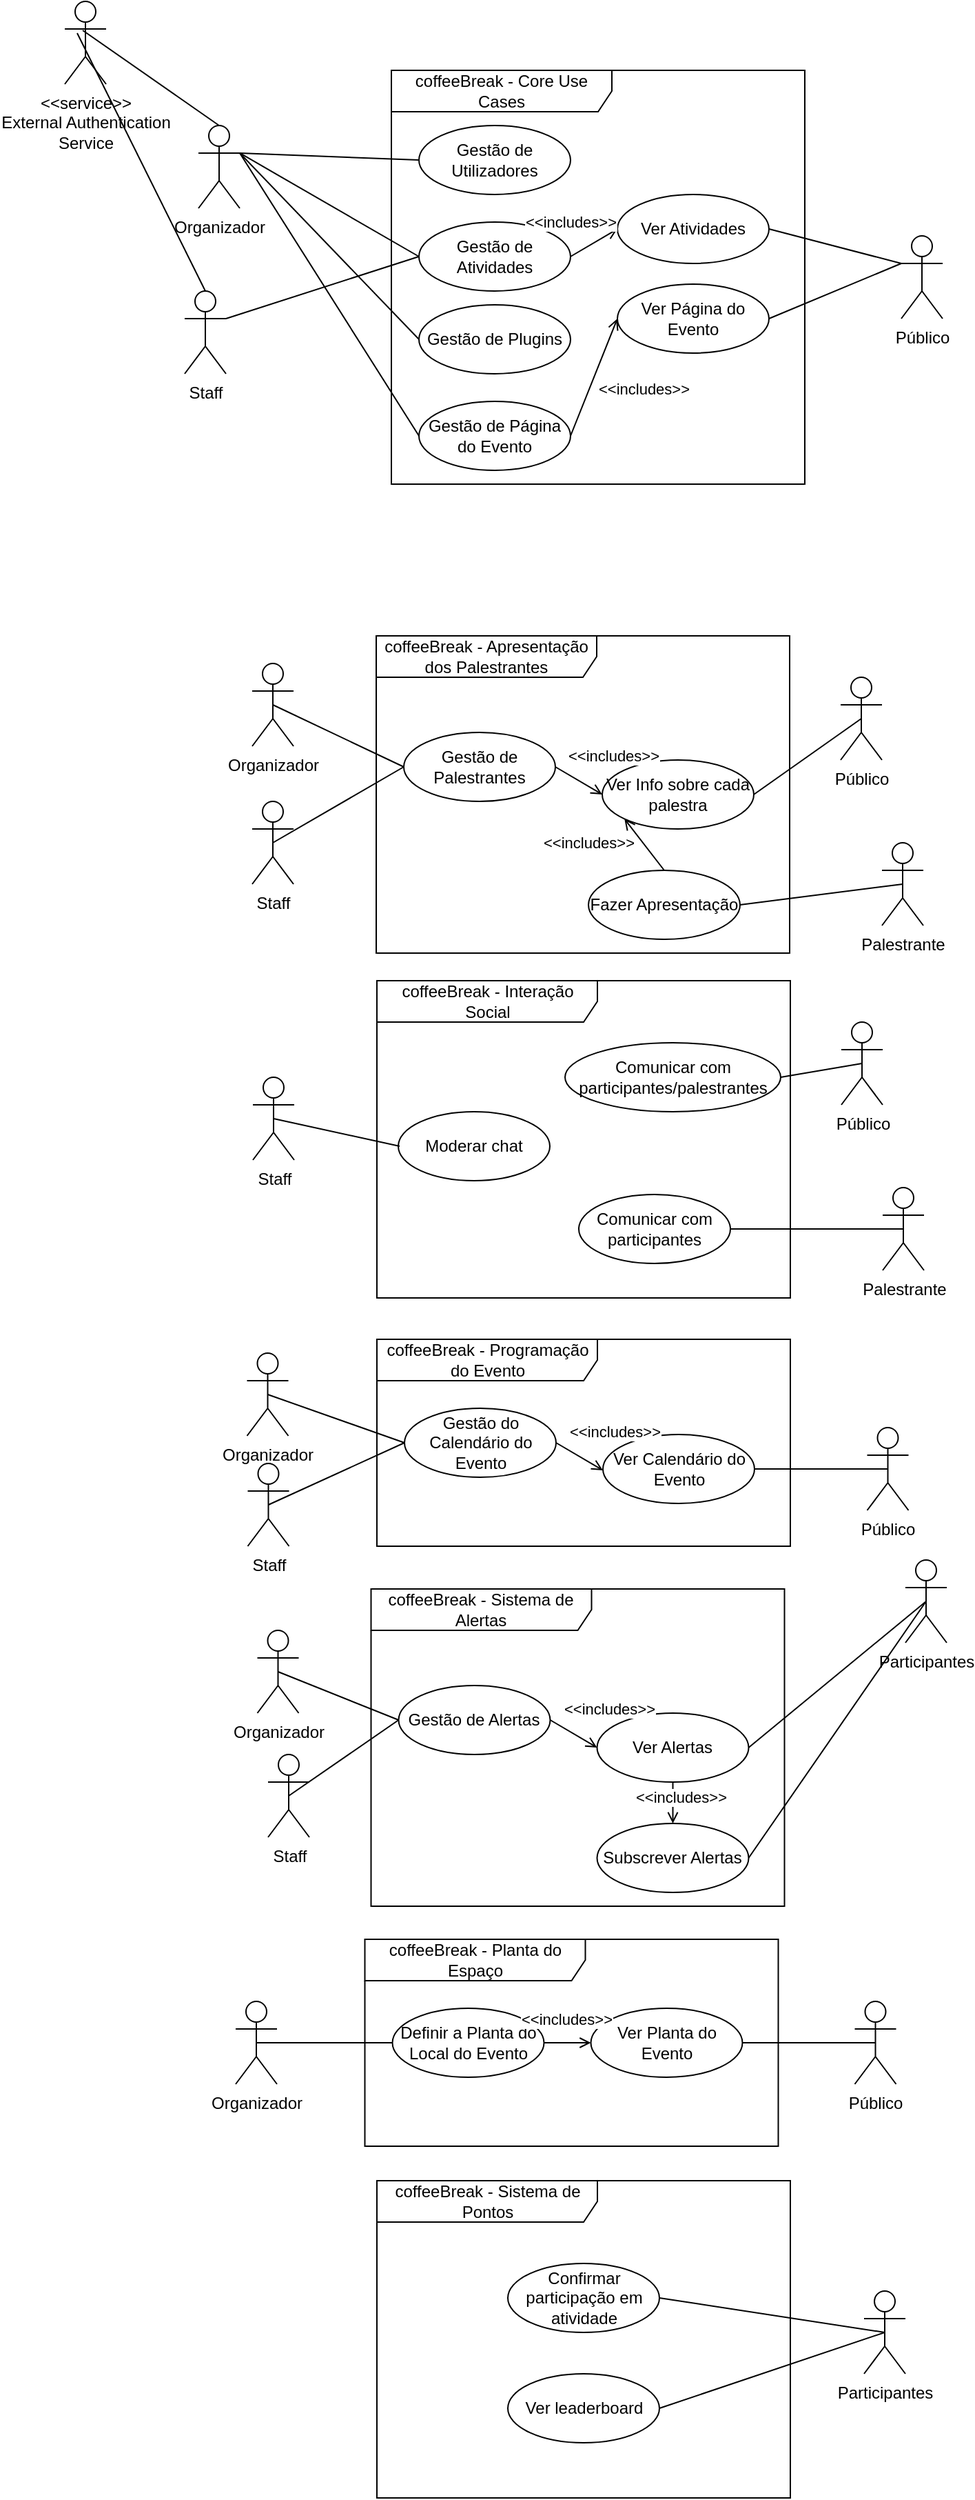 <mxfile version="26.0.14">
  <diagram name="Use Cases" id="p2EKxRobEqXZzoPl5qkg">
    <mxGraphModel dx="1426" dy="761" grid="1" gridSize="10" guides="1" tooltips="1" connect="1" arrows="1" fold="1" page="1" pageScale="1" pageWidth="827" pageHeight="1169" math="0" shadow="0">
      <root>
        <mxCell id="0" />
        <mxCell id="1" parent="0" />
        <mxCell id="ggnJtgibePCQ1vtAbxm--2" value="Organizador" style="shape=umlActor;verticalLabelPosition=bottom;verticalAlign=top;html=1;" parent="1" vertex="1">
          <mxGeometry x="207" y="100" width="30" height="60" as="geometry" />
        </mxCell>
        <mxCell id="VyXE9Kzk0IorjN7kaWU_-1" value="coffeeBreak - Core Use Cases" style="shape=umlFrame;whiteSpace=wrap;html=1;pointerEvents=0;recursiveResize=0;container=1;collapsible=0;width=160;" parent="1" vertex="1">
          <mxGeometry x="347" y="60" width="300" height="300" as="geometry" />
        </mxCell>
        <mxCell id="VyXE9Kzk0IorjN7kaWU_-4" value="Gestão de Utilizadores" style="ellipse;whiteSpace=wrap;html=1;" parent="VyXE9Kzk0IorjN7kaWU_-1" vertex="1">
          <mxGeometry x="20" y="40" width="110" height="50" as="geometry" />
        </mxCell>
        <mxCell id="VyXE9Kzk0IorjN7kaWU_-6" value="Gestão de Atividades" style="ellipse;whiteSpace=wrap;html=1;" parent="VyXE9Kzk0IorjN7kaWU_-1" vertex="1">
          <mxGeometry x="20" y="110" width="110" height="50" as="geometry" />
        </mxCell>
        <mxCell id="VyXE9Kzk0IorjN7kaWU_-7" value="Gestão de Plugins" style="ellipse;whiteSpace=wrap;html=1;" parent="VyXE9Kzk0IorjN7kaWU_-1" vertex="1">
          <mxGeometry x="20" y="170" width="110" height="50" as="geometry" />
        </mxCell>
        <mxCell id="VyXE9Kzk0IorjN7kaWU_-8" value="Gestão de Página do Evento" style="ellipse;whiteSpace=wrap;html=1;" parent="VyXE9Kzk0IorjN7kaWU_-1" vertex="1">
          <mxGeometry x="20" y="240" width="110" height="50" as="geometry" />
        </mxCell>
        <mxCell id="VyXE9Kzk0IorjN7kaWU_-20" value="Ver Atividades" style="ellipse;whiteSpace=wrap;html=1;" parent="VyXE9Kzk0IorjN7kaWU_-1" vertex="1">
          <mxGeometry x="164" y="90" width="110" height="50" as="geometry" />
        </mxCell>
        <mxCell id="VyXE9Kzk0IorjN7kaWU_-22" value="Ver Página do Evento" style="ellipse;whiteSpace=wrap;html=1;" parent="VyXE9Kzk0IorjN7kaWU_-1" vertex="1">
          <mxGeometry x="164" y="155" width="110" height="50" as="geometry" />
        </mxCell>
        <mxCell id="9vGkRg50vACIbZRYOMSk-7" value="" style="endArrow=open;html=1;rounded=0;exitX=1;exitY=0.5;exitDx=0;exitDy=0;entryX=0;entryY=0.5;entryDx=0;entryDy=0;endFill=0;" parent="VyXE9Kzk0IorjN7kaWU_-1" source="VyXE9Kzk0IorjN7kaWU_-6" target="VyXE9Kzk0IorjN7kaWU_-20" edge="1">
          <mxGeometry width="50" height="50" relative="1" as="geometry">
            <mxPoint x="123" y="140" as="sourcePoint" />
            <mxPoint x="173" y="90" as="targetPoint" />
          </mxGeometry>
        </mxCell>
        <mxCell id="9vGkRg50vACIbZRYOMSk-8" value="&amp;lt;&amp;lt;includes&amp;gt;&amp;gt;" style="edgeLabel;html=1;align=center;verticalAlign=middle;resizable=0;points=[];" parent="9vGkRg50vACIbZRYOMSk-7" vertex="1" connectable="0">
          <mxGeometry x="-0.113" relative="1" as="geometry">
            <mxPoint x="-15" y="-16" as="offset" />
          </mxGeometry>
        </mxCell>
        <mxCell id="9vGkRg50vACIbZRYOMSk-9" value="" style="endArrow=open;html=1;rounded=0;exitX=1;exitY=0.5;exitDx=0;exitDy=0;entryX=0;entryY=0.5;entryDx=0;entryDy=0;endFill=0;" parent="VyXE9Kzk0IorjN7kaWU_-1" source="VyXE9Kzk0IorjN7kaWU_-8" target="VyXE9Kzk0IorjN7kaWU_-22" edge="1">
          <mxGeometry width="50" height="50" relative="1" as="geometry">
            <mxPoint x="133" y="260" as="sourcePoint" />
            <mxPoint x="167" y="240" as="targetPoint" />
          </mxGeometry>
        </mxCell>
        <mxCell id="9vGkRg50vACIbZRYOMSk-10" value="&amp;lt;&amp;lt;includes&amp;gt;&amp;gt;" style="edgeLabel;html=1;align=center;verticalAlign=middle;resizable=0;points=[];" parent="9vGkRg50vACIbZRYOMSk-9" vertex="1" connectable="0">
          <mxGeometry x="-0.113" relative="1" as="geometry">
            <mxPoint x="38" y="3" as="offset" />
          </mxGeometry>
        </mxCell>
        <mxCell id="VyXE9Kzk0IorjN7kaWU_-26" value="Público" style="shape=umlActor;verticalLabelPosition=bottom;verticalAlign=top;html=1;" parent="1" vertex="1">
          <mxGeometry x="717" y="180" width="30" height="60" as="geometry" />
        </mxCell>
        <mxCell id="VyXE9Kzk0IorjN7kaWU_-30" value="" style="endArrow=none;html=1;rounded=0;exitX=1;exitY=0.333;exitDx=0;exitDy=0;exitPerimeter=0;entryX=0;entryY=0.5;entryDx=0;entryDy=0;" parent="1" source="ggnJtgibePCQ1vtAbxm--2" target="VyXE9Kzk0IorjN7kaWU_-4" edge="1">
          <mxGeometry width="50" height="50" relative="1" as="geometry">
            <mxPoint x="277" y="200" as="sourcePoint" />
            <mxPoint x="327" y="150" as="targetPoint" />
          </mxGeometry>
        </mxCell>
        <mxCell id="VyXE9Kzk0IorjN7kaWU_-31" value="" style="endArrow=none;html=1;rounded=0;exitX=1;exitY=0.333;exitDx=0;exitDy=0;exitPerimeter=0;entryX=0;entryY=0.5;entryDx=0;entryDy=0;" parent="1" source="ggnJtgibePCQ1vtAbxm--2" target="VyXE9Kzk0IorjN7kaWU_-6" edge="1">
          <mxGeometry width="50" height="50" relative="1" as="geometry">
            <mxPoint x="287" y="220" as="sourcePoint" />
            <mxPoint x="377" y="135" as="targetPoint" />
          </mxGeometry>
        </mxCell>
        <mxCell id="VyXE9Kzk0IorjN7kaWU_-32" value="" style="endArrow=none;html=1;rounded=0;exitX=1;exitY=0.333;exitDx=0;exitDy=0;exitPerimeter=0;entryX=0;entryY=0.5;entryDx=0;entryDy=0;" parent="1" source="ggnJtgibePCQ1vtAbxm--2" target="VyXE9Kzk0IorjN7kaWU_-8" edge="1">
          <mxGeometry width="50" height="50" relative="1" as="geometry">
            <mxPoint x="287" y="220" as="sourcePoint" />
            <mxPoint x="377" y="205" as="targetPoint" />
          </mxGeometry>
        </mxCell>
        <mxCell id="VyXE9Kzk0IorjN7kaWU_-33" value="" style="endArrow=none;html=1;rounded=0;exitX=1;exitY=0.333;exitDx=0;exitDy=0;exitPerimeter=0;entryX=0;entryY=0.5;entryDx=0;entryDy=0;" parent="1" source="ggnJtgibePCQ1vtAbxm--2" target="VyXE9Kzk0IorjN7kaWU_-7" edge="1">
          <mxGeometry width="50" height="50" relative="1" as="geometry">
            <mxPoint x="297" y="230" as="sourcePoint" />
            <mxPoint x="387" y="215" as="targetPoint" />
          </mxGeometry>
        </mxCell>
        <mxCell id="VyXE9Kzk0IorjN7kaWU_-37" value="" style="endArrow=none;html=1;rounded=0;exitX=1;exitY=0.5;exitDx=0;exitDy=0;entryX=0;entryY=0.333;entryDx=0;entryDy=0;entryPerimeter=0;" parent="1" source="VyXE9Kzk0IorjN7kaWU_-20" target="VyXE9Kzk0IorjN7kaWU_-26" edge="1">
          <mxGeometry width="50" height="50" relative="1" as="geometry">
            <mxPoint x="697" y="190" as="sourcePoint" />
            <mxPoint x="747" y="140" as="targetPoint" />
          </mxGeometry>
        </mxCell>
        <mxCell id="VyXE9Kzk0IorjN7kaWU_-38" value="" style="endArrow=none;html=1;rounded=0;exitX=1;exitY=0.5;exitDx=0;exitDy=0;entryX=0;entryY=0.333;entryDx=0;entryDy=0;entryPerimeter=0;" parent="1" source="VyXE9Kzk0IorjN7kaWU_-22" target="VyXE9Kzk0IorjN7kaWU_-26" edge="1">
          <mxGeometry width="50" height="50" relative="1" as="geometry">
            <mxPoint x="707" y="200" as="sourcePoint" />
            <mxPoint x="757" y="150" as="targetPoint" />
          </mxGeometry>
        </mxCell>
        <mxCell id="VyXE9Kzk0IorjN7kaWU_-39" value="&amp;lt;&amp;lt;service&amp;gt;&amp;gt;&lt;div&gt;External Authentication&lt;/div&gt;&lt;div&gt;Service&lt;/div&gt;" style="shape=umlActor;verticalLabelPosition=bottom;verticalAlign=top;html=1;" parent="1" vertex="1">
          <mxGeometry x="110" y="10" width="30" height="60" as="geometry" />
        </mxCell>
        <mxCell id="VyXE9Kzk0IorjN7kaWU_-41" value="" style="endArrow=none;html=1;rounded=0;exitX=0.433;exitY=0.35;exitDx=0;exitDy=0;exitPerimeter=0;entryX=0.5;entryY=0;entryDx=0;entryDy=0;entryPerimeter=0;" parent="1" source="VyXE9Kzk0IorjN7kaWU_-39" target="ggnJtgibePCQ1vtAbxm--2" edge="1">
          <mxGeometry width="50" height="50" relative="1" as="geometry">
            <mxPoint x="287" y="220" as="sourcePoint" />
            <mxPoint x="377" y="135" as="targetPoint" />
          </mxGeometry>
        </mxCell>
        <mxCell id="9vGkRg50vACIbZRYOMSk-1" value="Staff" style="shape=umlActor;verticalLabelPosition=bottom;verticalAlign=top;html=1;" parent="1" vertex="1">
          <mxGeometry x="197" y="220" width="30" height="60" as="geometry" />
        </mxCell>
        <mxCell id="9vGkRg50vACIbZRYOMSk-2" value="" style="endArrow=none;html=1;rounded=0;exitX=0.5;exitY=0;exitDx=0;exitDy=0;exitPerimeter=0;entryX=0.3;entryY=0.383;entryDx=0;entryDy=0;entryPerimeter=0;" parent="1" source="9vGkRg50vACIbZRYOMSk-1" target="VyXE9Kzk0IorjN7kaWU_-39" edge="1">
          <mxGeometry width="50" height="50" relative="1" as="geometry">
            <mxPoint x="237" y="200" as="sourcePoint" />
            <mxPoint x="287" y="150" as="targetPoint" />
          </mxGeometry>
        </mxCell>
        <mxCell id="9vGkRg50vACIbZRYOMSk-4" value="" style="endArrow=none;html=1;rounded=0;exitX=1;exitY=0.333;exitDx=0;exitDy=0;exitPerimeter=0;entryX=0;entryY=0.5;entryDx=0;entryDy=0;" parent="1" source="9vGkRg50vACIbZRYOMSk-1" target="VyXE9Kzk0IorjN7kaWU_-6" edge="1">
          <mxGeometry width="50" height="50" relative="1" as="geometry">
            <mxPoint x="227" y="250" as="sourcePoint" />
            <mxPoint x="277" y="200" as="targetPoint" />
          </mxGeometry>
        </mxCell>
        <mxCell id="Ud_ugtpfHghloITQ3JTs-12" value="coffeeBreak - Apresentação dos Palestrantes" style="shape=umlFrame;whiteSpace=wrap;html=1;pointerEvents=0;recursiveResize=0;container=1;collapsible=0;width=160;" parent="1" vertex="1">
          <mxGeometry x="336" y="470" width="300" height="230" as="geometry" />
        </mxCell>
        <mxCell id="Ud_ugtpfHghloITQ3JTs-13" value="Gestão de Palestrantes" style="ellipse;whiteSpace=wrap;html=1;" parent="Ud_ugtpfHghloITQ3JTs-12" vertex="1">
          <mxGeometry x="20" y="70" width="110" height="50" as="geometry" />
        </mxCell>
        <mxCell id="Ud_ugtpfHghloITQ3JTs-17" value="Ver Info sobre cada palestra" style="ellipse;whiteSpace=wrap;html=1;" parent="Ud_ugtpfHghloITQ3JTs-12" vertex="1">
          <mxGeometry x="164" y="90" width="110" height="50" as="geometry" />
        </mxCell>
        <mxCell id="Ud_ugtpfHghloITQ3JTs-19" value="" style="endArrow=open;html=1;rounded=0;entryX=0;entryY=0.5;entryDx=0;entryDy=0;endFill=0;exitX=1;exitY=0.5;exitDx=0;exitDy=0;" parent="Ud_ugtpfHghloITQ3JTs-12" source="Ud_ugtpfHghloITQ3JTs-13" target="Ud_ugtpfHghloITQ3JTs-17" edge="1">
          <mxGeometry width="50" height="50" relative="1" as="geometry">
            <mxPoint x="130" y="135" as="sourcePoint" />
            <mxPoint x="173" y="90" as="targetPoint" />
          </mxGeometry>
        </mxCell>
        <mxCell id="Ud_ugtpfHghloITQ3JTs-20" value="&amp;lt;&amp;lt;includes&amp;gt;&amp;gt;" style="edgeLabel;html=1;align=center;verticalAlign=middle;resizable=0;points=[];" parent="Ud_ugtpfHghloITQ3JTs-19" vertex="1" connectable="0">
          <mxGeometry x="-0.113" relative="1" as="geometry">
            <mxPoint x="27" y="-17" as="offset" />
          </mxGeometry>
        </mxCell>
        <mxCell id="Ud_ugtpfHghloITQ3JTs-34" value="Fazer Apresentação" style="ellipse;whiteSpace=wrap;html=1;" parent="Ud_ugtpfHghloITQ3JTs-12" vertex="1">
          <mxGeometry x="154" y="170" width="110" height="50" as="geometry" />
        </mxCell>
        <mxCell id="Ud_ugtpfHghloITQ3JTs-39" value="" style="endArrow=open;html=1;rounded=0;entryX=0;entryY=1;entryDx=0;entryDy=0;endFill=0;exitX=0.5;exitY=0;exitDx=0;exitDy=0;" parent="Ud_ugtpfHghloITQ3JTs-12" source="Ud_ugtpfHghloITQ3JTs-34" target="Ud_ugtpfHghloITQ3JTs-17" edge="1">
          <mxGeometry width="50" height="50" relative="1" as="geometry">
            <mxPoint x="140" y="105" as="sourcePoint" />
            <mxPoint x="174" y="125" as="targetPoint" />
          </mxGeometry>
        </mxCell>
        <mxCell id="Ud_ugtpfHghloITQ3JTs-41" value="&amp;lt;&amp;lt;includes&amp;gt;&amp;gt;" style="edgeLabel;html=1;align=center;verticalAlign=middle;resizable=0;points=[];" parent="Ud_ugtpfHghloITQ3JTs-12" vertex="1" connectable="0">
          <mxGeometry x="153.996" y="150.002" as="geometry" />
        </mxCell>
        <mxCell id="Ud_ugtpfHghloITQ3JTs-23" value="Organizador" style="shape=umlActor;verticalLabelPosition=bottom;verticalAlign=top;html=1;" parent="1" vertex="1">
          <mxGeometry x="246" y="490" width="30" height="60" as="geometry" />
        </mxCell>
        <mxCell id="Ud_ugtpfHghloITQ3JTs-24" value="Staff" style="shape=umlActor;verticalLabelPosition=bottom;verticalAlign=top;html=1;" parent="1" vertex="1">
          <mxGeometry x="246" y="590" width="30" height="60" as="geometry" />
        </mxCell>
        <mxCell id="Ud_ugtpfHghloITQ3JTs-29" value="" style="endArrow=none;html=1;rounded=0;exitX=0.5;exitY=0.5;exitDx=0;exitDy=0;exitPerimeter=0;entryX=0;entryY=0.5;entryDx=0;entryDy=0;" parent="1" source="Ud_ugtpfHghloITQ3JTs-24" target="Ud_ugtpfHghloITQ3JTs-13" edge="1">
          <mxGeometry width="50" height="50" relative="1" as="geometry">
            <mxPoint x="536" y="470" as="sourcePoint" />
            <mxPoint x="586" y="420" as="targetPoint" />
          </mxGeometry>
        </mxCell>
        <mxCell id="Ud_ugtpfHghloITQ3JTs-30" value="" style="endArrow=none;html=1;rounded=0;exitX=0.5;exitY=0.5;exitDx=0;exitDy=0;exitPerimeter=0;entryX=0;entryY=0.5;entryDx=0;entryDy=0;" parent="1" source="Ud_ugtpfHghloITQ3JTs-23" target="Ud_ugtpfHghloITQ3JTs-13" edge="1">
          <mxGeometry width="50" height="50" relative="1" as="geometry">
            <mxPoint x="271" y="630" as="sourcePoint" />
            <mxPoint x="366" y="575" as="targetPoint" />
          </mxGeometry>
        </mxCell>
        <mxCell id="Ud_ugtpfHghloITQ3JTs-32" value="Público" style="shape=umlActor;verticalLabelPosition=bottom;verticalAlign=top;html=1;" parent="1" vertex="1">
          <mxGeometry x="673" y="500" width="30" height="60" as="geometry" />
        </mxCell>
        <mxCell id="Ud_ugtpfHghloITQ3JTs-33" value="" style="endArrow=none;html=1;rounded=0;exitX=1;exitY=0.5;exitDx=0;exitDy=0;entryX=0.5;entryY=0.5;entryDx=0;entryDy=0;entryPerimeter=0;" parent="1" source="Ud_ugtpfHghloITQ3JTs-17" target="Ud_ugtpfHghloITQ3JTs-32" edge="1">
          <mxGeometry width="50" height="50" relative="1" as="geometry">
            <mxPoint x="271" y="630" as="sourcePoint" />
            <mxPoint x="366" y="575" as="targetPoint" />
          </mxGeometry>
        </mxCell>
        <mxCell id="Ud_ugtpfHghloITQ3JTs-35" value="Palestrante" style="shape=umlActor;verticalLabelPosition=bottom;verticalAlign=top;html=1;" parent="1" vertex="1">
          <mxGeometry x="703" y="620" width="30" height="60" as="geometry" />
        </mxCell>
        <mxCell id="Ud_ugtpfHghloITQ3JTs-38" value="" style="endArrow=none;html=1;rounded=0;exitX=1;exitY=0.5;exitDx=0;exitDy=0;entryX=0.5;entryY=0.5;entryDx=0;entryDy=0;entryPerimeter=0;" parent="1" source="Ud_ugtpfHghloITQ3JTs-34" target="Ud_ugtpfHghloITQ3JTs-35" edge="1">
          <mxGeometry width="50" height="50" relative="1" as="geometry">
            <mxPoint x="620" y="595" as="sourcePoint" />
            <mxPoint x="698" y="540" as="targetPoint" />
          </mxGeometry>
        </mxCell>
        <mxCell id="Ud_ugtpfHghloITQ3JTs-44" value="coffeeBreak - Interação Social" style="shape=umlFrame;whiteSpace=wrap;html=1;pointerEvents=0;recursiveResize=0;container=1;collapsible=0;width=160;" vertex="1" parent="1">
          <mxGeometry x="336.5" y="720" width="300" height="230" as="geometry" />
        </mxCell>
        <mxCell id="Ud_ugtpfHghloITQ3JTs-46" value="Comunicar com participantes/palestrantes" style="ellipse;whiteSpace=wrap;html=1;" vertex="1" parent="Ud_ugtpfHghloITQ3JTs-44">
          <mxGeometry x="136.5" y="45" width="156.5" height="50" as="geometry" />
        </mxCell>
        <mxCell id="Ud_ugtpfHghloITQ3JTs-60" value="Comunicar com participantes" style="ellipse;whiteSpace=wrap;html=1;" vertex="1" parent="Ud_ugtpfHghloITQ3JTs-44">
          <mxGeometry x="146.5" y="155" width="110" height="50" as="geometry" />
        </mxCell>
        <mxCell id="Ud_ugtpfHghloITQ3JTs-62" value="Moderar chat" style="ellipse;whiteSpace=wrap;html=1;" vertex="1" parent="Ud_ugtpfHghloITQ3JTs-44">
          <mxGeometry x="15.5" y="95" width="110" height="50" as="geometry" />
        </mxCell>
        <mxCell id="AX2R5WGuGeDA1l5njT-w-17" value="coffeeBreak - Sistema de Alertas" style="shape=umlFrame;whiteSpace=wrap;html=1;pointerEvents=0;recursiveResize=0;container=1;collapsible=0;width=160;" vertex="1" parent="1">
          <mxGeometry x="332.25" y="1161" width="300" height="230" as="geometry" />
        </mxCell>
        <mxCell id="AX2R5WGuGeDA1l5njT-w-18" value="Gestão de Alertas" style="ellipse;whiteSpace=wrap;html=1;" vertex="1" parent="AX2R5WGuGeDA1l5njT-w-17">
          <mxGeometry x="20" y="70" width="110" height="50" as="geometry" />
        </mxCell>
        <mxCell id="AX2R5WGuGeDA1l5njT-w-35" style="edgeStyle=orthogonalEdgeStyle;rounded=0;orthogonalLoop=1;jettySize=auto;html=1;exitX=0.5;exitY=1;exitDx=0;exitDy=0;entryX=0.5;entryY=0;entryDx=0;entryDy=0;endArrow=open;endFill=0;" edge="1" parent="AX2R5WGuGeDA1l5njT-w-17" source="AX2R5WGuGeDA1l5njT-w-19" target="AX2R5WGuGeDA1l5njT-w-33">
          <mxGeometry relative="1" as="geometry">
            <mxPoint x="219.25" y="270" as="sourcePoint" />
          </mxGeometry>
        </mxCell>
        <mxCell id="AX2R5WGuGeDA1l5njT-w-36" value="&amp;lt;&amp;lt;includes&amp;gt;&amp;gt;" style="edgeLabel;html=1;align=center;verticalAlign=middle;resizable=0;points=[];" vertex="1" connectable="0" parent="AX2R5WGuGeDA1l5njT-w-35">
          <mxGeometry x="-0.3" y="5" relative="1" as="geometry">
            <mxPoint as="offset" />
          </mxGeometry>
        </mxCell>
        <mxCell id="AX2R5WGuGeDA1l5njT-w-19" value="Ver Alertas" style="ellipse;whiteSpace=wrap;html=1;" vertex="1" parent="AX2R5WGuGeDA1l5njT-w-17">
          <mxGeometry x="164" y="90" width="110" height="50" as="geometry" />
        </mxCell>
        <mxCell id="AX2R5WGuGeDA1l5njT-w-20" value="" style="endArrow=open;html=1;rounded=0;entryX=0;entryY=0.5;entryDx=0;entryDy=0;endFill=0;exitX=1;exitY=0.5;exitDx=0;exitDy=0;" edge="1" parent="AX2R5WGuGeDA1l5njT-w-17" source="AX2R5WGuGeDA1l5njT-w-18" target="AX2R5WGuGeDA1l5njT-w-19">
          <mxGeometry width="50" height="50" relative="1" as="geometry">
            <mxPoint x="130" y="135" as="sourcePoint" />
            <mxPoint x="173" y="90" as="targetPoint" />
          </mxGeometry>
        </mxCell>
        <mxCell id="AX2R5WGuGeDA1l5njT-w-21" value="&amp;lt;&amp;lt;includes&amp;gt;&amp;gt;" style="edgeLabel;html=1;align=center;verticalAlign=middle;resizable=0;points=[];" vertex="1" connectable="0" parent="AX2R5WGuGeDA1l5njT-w-20">
          <mxGeometry x="-0.113" relative="1" as="geometry">
            <mxPoint x="27" y="-17" as="offset" />
          </mxGeometry>
        </mxCell>
        <mxCell id="AX2R5WGuGeDA1l5njT-w-33" value="Subscrever Alertas" style="ellipse;whiteSpace=wrap;html=1;" vertex="1" parent="AX2R5WGuGeDA1l5njT-w-17">
          <mxGeometry x="164" y="170" width="110" height="50" as="geometry" />
        </mxCell>
        <mxCell id="Ud_ugtpfHghloITQ3JTs-53" value="Staff" style="shape=umlActor;verticalLabelPosition=bottom;verticalAlign=top;html=1;" vertex="1" parent="1">
          <mxGeometry x="246.5" y="790" width="30" height="60" as="geometry" />
        </mxCell>
        <mxCell id="AX2R5WGuGeDA1l5njT-w-25" value="Organizador" style="shape=umlActor;verticalLabelPosition=bottom;verticalAlign=top;html=1;" vertex="1" parent="1">
          <mxGeometry x="249.75" y="1191" width="30" height="60" as="geometry" />
        </mxCell>
        <mxCell id="Ud_ugtpfHghloITQ3JTs-56" value="Público" style="shape=umlActor;verticalLabelPosition=bottom;verticalAlign=top;html=1;" vertex="1" parent="1">
          <mxGeometry x="673.5" y="750" width="30" height="60" as="geometry" />
        </mxCell>
        <mxCell id="AX2R5WGuGeDA1l5njT-w-26" value="Staff" style="shape=umlActor;verticalLabelPosition=bottom;verticalAlign=top;html=1;" vertex="1" parent="1">
          <mxGeometry x="257.5" y="1281" width="30" height="60" as="geometry" />
        </mxCell>
        <mxCell id="Ud_ugtpfHghloITQ3JTs-57" value="" style="endArrow=none;html=1;rounded=0;exitX=1;exitY=0.5;exitDx=0;exitDy=0;entryX=0.5;entryY=0.5;entryDx=0;entryDy=0;entryPerimeter=0;" edge="1" parent="1" source="Ud_ugtpfHghloITQ3JTs-46" target="Ud_ugtpfHghloITQ3JTs-56">
          <mxGeometry width="50" height="50" relative="1" as="geometry">
            <mxPoint x="271.5" y="880" as="sourcePoint" />
            <mxPoint x="366.5" y="825" as="targetPoint" />
          </mxGeometry>
        </mxCell>
        <mxCell id="AX2R5WGuGeDA1l5njT-w-27" value="" style="endArrow=none;html=1;rounded=0;exitX=0.5;exitY=0.5;exitDx=0;exitDy=0;exitPerimeter=0;entryX=0;entryY=0.5;entryDx=0;entryDy=0;" edge="1" parent="1" source="AX2R5WGuGeDA1l5njT-w-26" target="AX2R5WGuGeDA1l5njT-w-18">
          <mxGeometry width="50" height="50" relative="1" as="geometry">
            <mxPoint x="532.5" y="541" as="sourcePoint" />
            <mxPoint x="582.5" y="491" as="targetPoint" />
          </mxGeometry>
        </mxCell>
        <mxCell id="Ud_ugtpfHghloITQ3JTs-58" value="Palestrante" style="shape=umlActor;verticalLabelPosition=bottom;verticalAlign=top;html=1;" vertex="1" parent="1">
          <mxGeometry x="703.5" y="870" width="30" height="60" as="geometry" />
        </mxCell>
        <mxCell id="AX2R5WGuGeDA1l5njT-w-28" value="" style="endArrow=none;html=1;rounded=0;exitX=0.5;exitY=0.5;exitDx=0;exitDy=0;exitPerimeter=0;entryX=0;entryY=0.5;entryDx=0;entryDy=0;" edge="1" parent="1" source="AX2R5WGuGeDA1l5njT-w-25" target="AX2R5WGuGeDA1l5njT-w-18">
          <mxGeometry width="50" height="50" relative="1" as="geometry">
            <mxPoint x="267.5" y="701" as="sourcePoint" />
            <mxPoint x="362.5" y="646" as="targetPoint" />
          </mxGeometry>
        </mxCell>
        <mxCell id="Ud_ugtpfHghloITQ3JTs-61" value="" style="endArrow=none;html=1;rounded=0;exitX=1;exitY=0.5;exitDx=0;exitDy=0;entryX=0.5;entryY=0.5;entryDx=0;entryDy=0;entryPerimeter=0;" edge="1" parent="1" source="Ud_ugtpfHghloITQ3JTs-60" target="Ud_ugtpfHghloITQ3JTs-58">
          <mxGeometry width="50" height="50" relative="1" as="geometry">
            <mxPoint x="603" y="800" as="sourcePoint" />
            <mxPoint x="699" y="790" as="targetPoint" />
          </mxGeometry>
        </mxCell>
        <mxCell id="AX2R5WGuGeDA1l5njT-w-29" value="Participantes" style="shape=umlActor;verticalLabelPosition=bottom;verticalAlign=top;html=1;" vertex="1" parent="1">
          <mxGeometry x="720" y="1140" width="30" height="60" as="geometry" />
        </mxCell>
        <mxCell id="Ud_ugtpfHghloITQ3JTs-63" value="" style="endArrow=none;html=1;rounded=0;exitX=0.5;exitY=0.5;exitDx=0;exitDy=0;exitPerimeter=0;" edge="1" parent="1" source="Ud_ugtpfHghloITQ3JTs-53">
          <mxGeometry width="50" height="50" relative="1" as="geometry">
            <mxPoint x="603" y="910" as="sourcePoint" />
            <mxPoint x="353" y="840" as="targetPoint" />
          </mxGeometry>
        </mxCell>
        <mxCell id="AX2R5WGuGeDA1l5njT-w-30" value="" style="endArrow=none;html=1;rounded=0;exitX=1;exitY=0.5;exitDx=0;exitDy=0;entryX=0.5;entryY=0.5;entryDx=0;entryDy=0;entryPerimeter=0;" edge="1" parent="1" source="AX2R5WGuGeDA1l5njT-w-19" target="AX2R5WGuGeDA1l5njT-w-29">
          <mxGeometry width="50" height="50" relative="1" as="geometry">
            <mxPoint x="267.5" y="701" as="sourcePoint" />
            <mxPoint x="362.5" y="646" as="targetPoint" />
          </mxGeometry>
        </mxCell>
        <mxCell id="AX2R5WGuGeDA1l5njT-w-34" value="" style="endArrow=none;html=1;rounded=0;entryX=0.5;entryY=0.5;entryDx=0;entryDy=0;entryPerimeter=0;exitX=1;exitY=0.5;exitDx=0;exitDy=0;" edge="1" parent="1" source="AX2R5WGuGeDA1l5njT-w-33" target="AX2R5WGuGeDA1l5njT-w-29">
          <mxGeometry width="50" height="50" relative="1" as="geometry">
            <mxPoint x="629" y="821" as="sourcePoint" />
            <mxPoint x="679" y="771" as="targetPoint" />
          </mxGeometry>
        </mxCell>
        <mxCell id="Ud_ugtpfHghloITQ3JTs-66" value="coffeeBreak - Sistema de Pontos" style="shape=umlFrame;whiteSpace=wrap;html=1;pointerEvents=0;recursiveResize=0;container=1;collapsible=0;width=160;" vertex="1" parent="1">
          <mxGeometry x="336.5" y="1590" width="300" height="230" as="geometry" />
        </mxCell>
        <mxCell id="Ud_ugtpfHghloITQ3JTs-81" value="Confirmar participação em atividade" style="ellipse;whiteSpace=wrap;html=1;" vertex="1" parent="Ud_ugtpfHghloITQ3JTs-66">
          <mxGeometry x="95" y="60" width="110" height="50" as="geometry" />
        </mxCell>
        <mxCell id="Ud_ugtpfHghloITQ3JTs-82" value="Ver leaderboard" style="ellipse;whiteSpace=wrap;html=1;" vertex="1" parent="Ud_ugtpfHghloITQ3JTs-66">
          <mxGeometry x="95" y="140" width="110" height="50" as="geometry" />
        </mxCell>
        <mxCell id="AX2R5WGuGeDA1l5njT-w-37" value="coffeeBreak - Programação do Evento" style="shape=umlFrame;whiteSpace=wrap;html=1;pointerEvents=0;recursiveResize=0;container=1;collapsible=0;width=160;" vertex="1" parent="1">
          <mxGeometry x="336.5" y="980" width="300" height="150" as="geometry" />
        </mxCell>
        <mxCell id="AX2R5WGuGeDA1l5njT-w-38" value="Gestão do Calendário do Evento" style="ellipse;whiteSpace=wrap;html=1;" vertex="1" parent="AX2R5WGuGeDA1l5njT-w-37">
          <mxGeometry x="20" y="50" width="110" height="50" as="geometry" />
        </mxCell>
        <mxCell id="AX2R5WGuGeDA1l5njT-w-41" value="Ver Calendário do Evento" style="ellipse;whiteSpace=wrap;html=1;" vertex="1" parent="AX2R5WGuGeDA1l5njT-w-37">
          <mxGeometry x="164" y="69" width="110" height="50" as="geometry" />
        </mxCell>
        <mxCell id="AX2R5WGuGeDA1l5njT-w-42" value="" style="endArrow=open;html=1;rounded=0;entryX=0;entryY=0.5;entryDx=0;entryDy=0;endFill=0;exitX=1;exitY=0.5;exitDx=0;exitDy=0;" edge="1" parent="AX2R5WGuGeDA1l5njT-w-37" source="AX2R5WGuGeDA1l5njT-w-38">
          <mxGeometry width="50" height="50" relative="1" as="geometry">
            <mxPoint x="130" y="115" as="sourcePoint" />
            <mxPoint x="164" y="95" as="targetPoint" />
          </mxGeometry>
        </mxCell>
        <mxCell id="AX2R5WGuGeDA1l5njT-w-43" value="&amp;lt;&amp;lt;includes&amp;gt;&amp;gt;" style="edgeLabel;html=1;align=center;verticalAlign=middle;resizable=0;points=[];" vertex="1" connectable="0" parent="AX2R5WGuGeDA1l5njT-w-42">
          <mxGeometry x="-0.113" relative="1" as="geometry">
            <mxPoint x="27" y="-17" as="offset" />
          </mxGeometry>
        </mxCell>
        <mxCell id="Ud_ugtpfHghloITQ3JTs-78" value="Participantes" style="shape=umlActor;verticalLabelPosition=bottom;verticalAlign=top;html=1;" vertex="1" parent="1">
          <mxGeometry x="690" y="1670" width="30" height="60" as="geometry" />
        </mxCell>
        <mxCell id="AX2R5WGuGeDA1l5njT-w-45" value="Organizador" style="shape=umlActor;verticalLabelPosition=bottom;verticalAlign=top;html=1;" vertex="1" parent="1">
          <mxGeometry x="242.25" y="990" width="30" height="60" as="geometry" />
        </mxCell>
        <mxCell id="Ud_ugtpfHghloITQ3JTs-83" value="" style="endArrow=none;html=1;rounded=0;exitX=1;exitY=0.5;exitDx=0;exitDy=0;entryX=0.5;entryY=0.5;entryDx=0;entryDy=0;entryPerimeter=0;" edge="1" parent="1" source="Ud_ugtpfHghloITQ3JTs-81" target="Ud_ugtpfHghloITQ3JTs-78">
          <mxGeometry width="50" height="50" relative="1" as="geometry">
            <mxPoint x="627" y="1155" as="sourcePoint" />
            <mxPoint x="745" y="1180" as="targetPoint" />
          </mxGeometry>
        </mxCell>
        <mxCell id="AX2R5WGuGeDA1l5njT-w-46" value="Staff" style="shape=umlActor;verticalLabelPosition=bottom;verticalAlign=top;html=1;" vertex="1" parent="1">
          <mxGeometry x="242.75" y="1070" width="30" height="60" as="geometry" />
        </mxCell>
        <mxCell id="Ud_ugtpfHghloITQ3JTs-84" value="" style="endArrow=none;html=1;rounded=0;entryX=0.5;entryY=0.5;entryDx=0;entryDy=0;entryPerimeter=0;exitX=1;exitY=0.5;exitDx=0;exitDy=0;" edge="1" parent="1" source="Ud_ugtpfHghloITQ3JTs-82" target="Ud_ugtpfHghloITQ3JTs-78">
          <mxGeometry width="50" height="50" relative="1" as="geometry">
            <mxPoint x="559" y="1395" as="sourcePoint" />
            <mxPoint x="728" y="1410" as="targetPoint" />
          </mxGeometry>
        </mxCell>
        <mxCell id="AX2R5WGuGeDA1l5njT-w-47" value="" style="endArrow=none;html=1;rounded=0;exitX=0.5;exitY=0.5;exitDx=0;exitDy=0;exitPerimeter=0;entryX=0;entryY=0.5;entryDx=0;entryDy=0;" edge="1" parent="1" source="AX2R5WGuGeDA1l5njT-w-46" target="AX2R5WGuGeDA1l5njT-w-38">
          <mxGeometry width="50" height="50" relative="1" as="geometry">
            <mxPoint x="536.5" y="980" as="sourcePoint" />
            <mxPoint x="586.5" y="930" as="targetPoint" />
          </mxGeometry>
        </mxCell>
        <mxCell id="AX2R5WGuGeDA1l5njT-w-48" value="" style="endArrow=none;html=1;rounded=0;exitX=0.5;exitY=0.5;exitDx=0;exitDy=0;exitPerimeter=0;entryX=0;entryY=0.5;entryDx=0;entryDy=0;" edge="1" parent="1" source="AX2R5WGuGeDA1l5njT-w-45" target="AX2R5WGuGeDA1l5njT-w-38">
          <mxGeometry width="50" height="50" relative="1" as="geometry">
            <mxPoint x="271.5" y="1140" as="sourcePoint" />
            <mxPoint x="366.5" y="1085" as="targetPoint" />
          </mxGeometry>
        </mxCell>
        <mxCell id="AX2R5WGuGeDA1l5njT-w-49" value="Público" style="shape=umlActor;verticalLabelPosition=bottom;verticalAlign=top;html=1;" vertex="1" parent="1">
          <mxGeometry x="692.25" y="1044" width="30" height="60" as="geometry" />
        </mxCell>
        <mxCell id="AX2R5WGuGeDA1l5njT-w-50" value="" style="endArrow=none;html=1;rounded=0;exitX=1;exitY=0.5;exitDx=0;exitDy=0;entryX=0.5;entryY=0.5;entryDx=0;entryDy=0;entryPerimeter=0;" edge="1" parent="1" source="AX2R5WGuGeDA1l5njT-w-41" target="AX2R5WGuGeDA1l5njT-w-49">
          <mxGeometry width="50" height="50" relative="1" as="geometry">
            <mxPoint x="271.5" y="1140" as="sourcePoint" />
            <mxPoint x="366.5" y="1085" as="targetPoint" />
          </mxGeometry>
        </mxCell>
        <mxCell id="AX2R5WGuGeDA1l5njT-w-54" value="coffeeBreak - Planta do Espaço" style="shape=umlFrame;whiteSpace=wrap;html=1;pointerEvents=0;recursiveResize=0;container=1;collapsible=0;width=160;" vertex="1" parent="1">
          <mxGeometry x="327.75" y="1415" width="300" height="150" as="geometry" />
        </mxCell>
        <mxCell id="AX2R5WGuGeDA1l5njT-w-55" value="Definir a Planta do Local do Evento" style="ellipse;whiteSpace=wrap;html=1;" vertex="1" parent="AX2R5WGuGeDA1l5njT-w-54">
          <mxGeometry x="20" y="50" width="110" height="50" as="geometry" />
        </mxCell>
        <mxCell id="AX2R5WGuGeDA1l5njT-w-56" value="Ver Planta do Evento" style="ellipse;whiteSpace=wrap;html=1;" vertex="1" parent="AX2R5WGuGeDA1l5njT-w-54">
          <mxGeometry x="164" y="50" width="110" height="50" as="geometry" />
        </mxCell>
        <mxCell id="AX2R5WGuGeDA1l5njT-w-57" value="" style="endArrow=open;html=1;rounded=0;entryX=0;entryY=0.5;entryDx=0;entryDy=0;endFill=0;exitX=1;exitY=0.5;exitDx=0;exitDy=0;" edge="1" parent="AX2R5WGuGeDA1l5njT-w-54" source="AX2R5WGuGeDA1l5njT-w-55" target="AX2R5WGuGeDA1l5njT-w-56">
          <mxGeometry width="50" height="50" relative="1" as="geometry">
            <mxPoint x="130" y="115" as="sourcePoint" />
            <mxPoint x="164" y="95" as="targetPoint" />
          </mxGeometry>
        </mxCell>
        <mxCell id="AX2R5WGuGeDA1l5njT-w-58" value="&amp;lt;&amp;lt;includes&amp;gt;&amp;gt;" style="edgeLabel;html=1;align=center;verticalAlign=middle;resizable=0;points=[];" vertex="1" connectable="0" parent="AX2R5WGuGeDA1l5njT-w-57">
          <mxGeometry x="-0.113" relative="1" as="geometry">
            <mxPoint x="1" y="-17" as="offset" />
          </mxGeometry>
        </mxCell>
        <mxCell id="AX2R5WGuGeDA1l5njT-w-59" value="Organizador" style="shape=umlActor;verticalLabelPosition=bottom;verticalAlign=top;html=1;" vertex="1" parent="1">
          <mxGeometry x="234" y="1460" width="30" height="60" as="geometry" />
        </mxCell>
        <mxCell id="AX2R5WGuGeDA1l5njT-w-62" value="" style="endArrow=none;html=1;rounded=0;exitX=0.5;exitY=0.5;exitDx=0;exitDy=0;exitPerimeter=0;entryX=0;entryY=0.5;entryDx=0;entryDy=0;" edge="1" parent="1" source="AX2R5WGuGeDA1l5njT-w-59" target="AX2R5WGuGeDA1l5njT-w-55">
          <mxGeometry width="50" height="50" relative="1" as="geometry">
            <mxPoint x="262.75" y="1575" as="sourcePoint" />
            <mxPoint x="357.75" y="1520" as="targetPoint" />
          </mxGeometry>
        </mxCell>
        <mxCell id="AX2R5WGuGeDA1l5njT-w-63" value="Público" style="shape=umlActor;verticalLabelPosition=bottom;verticalAlign=top;html=1;" vertex="1" parent="1">
          <mxGeometry x="683.25" y="1460" width="30" height="60" as="geometry" />
        </mxCell>
        <mxCell id="AX2R5WGuGeDA1l5njT-w-64" value="" style="endArrow=none;html=1;rounded=0;exitX=1;exitY=0.5;exitDx=0;exitDy=0;entryX=0.5;entryY=0.5;entryDx=0;entryDy=0;entryPerimeter=0;" edge="1" parent="1" source="AX2R5WGuGeDA1l5njT-w-56" target="AX2R5WGuGeDA1l5njT-w-63">
          <mxGeometry width="50" height="50" relative="1" as="geometry">
            <mxPoint x="262.75" y="1575" as="sourcePoint" />
            <mxPoint x="357.75" y="1520" as="targetPoint" />
          </mxGeometry>
        </mxCell>
      </root>
    </mxGraphModel>
  </diagram>
</mxfile>
